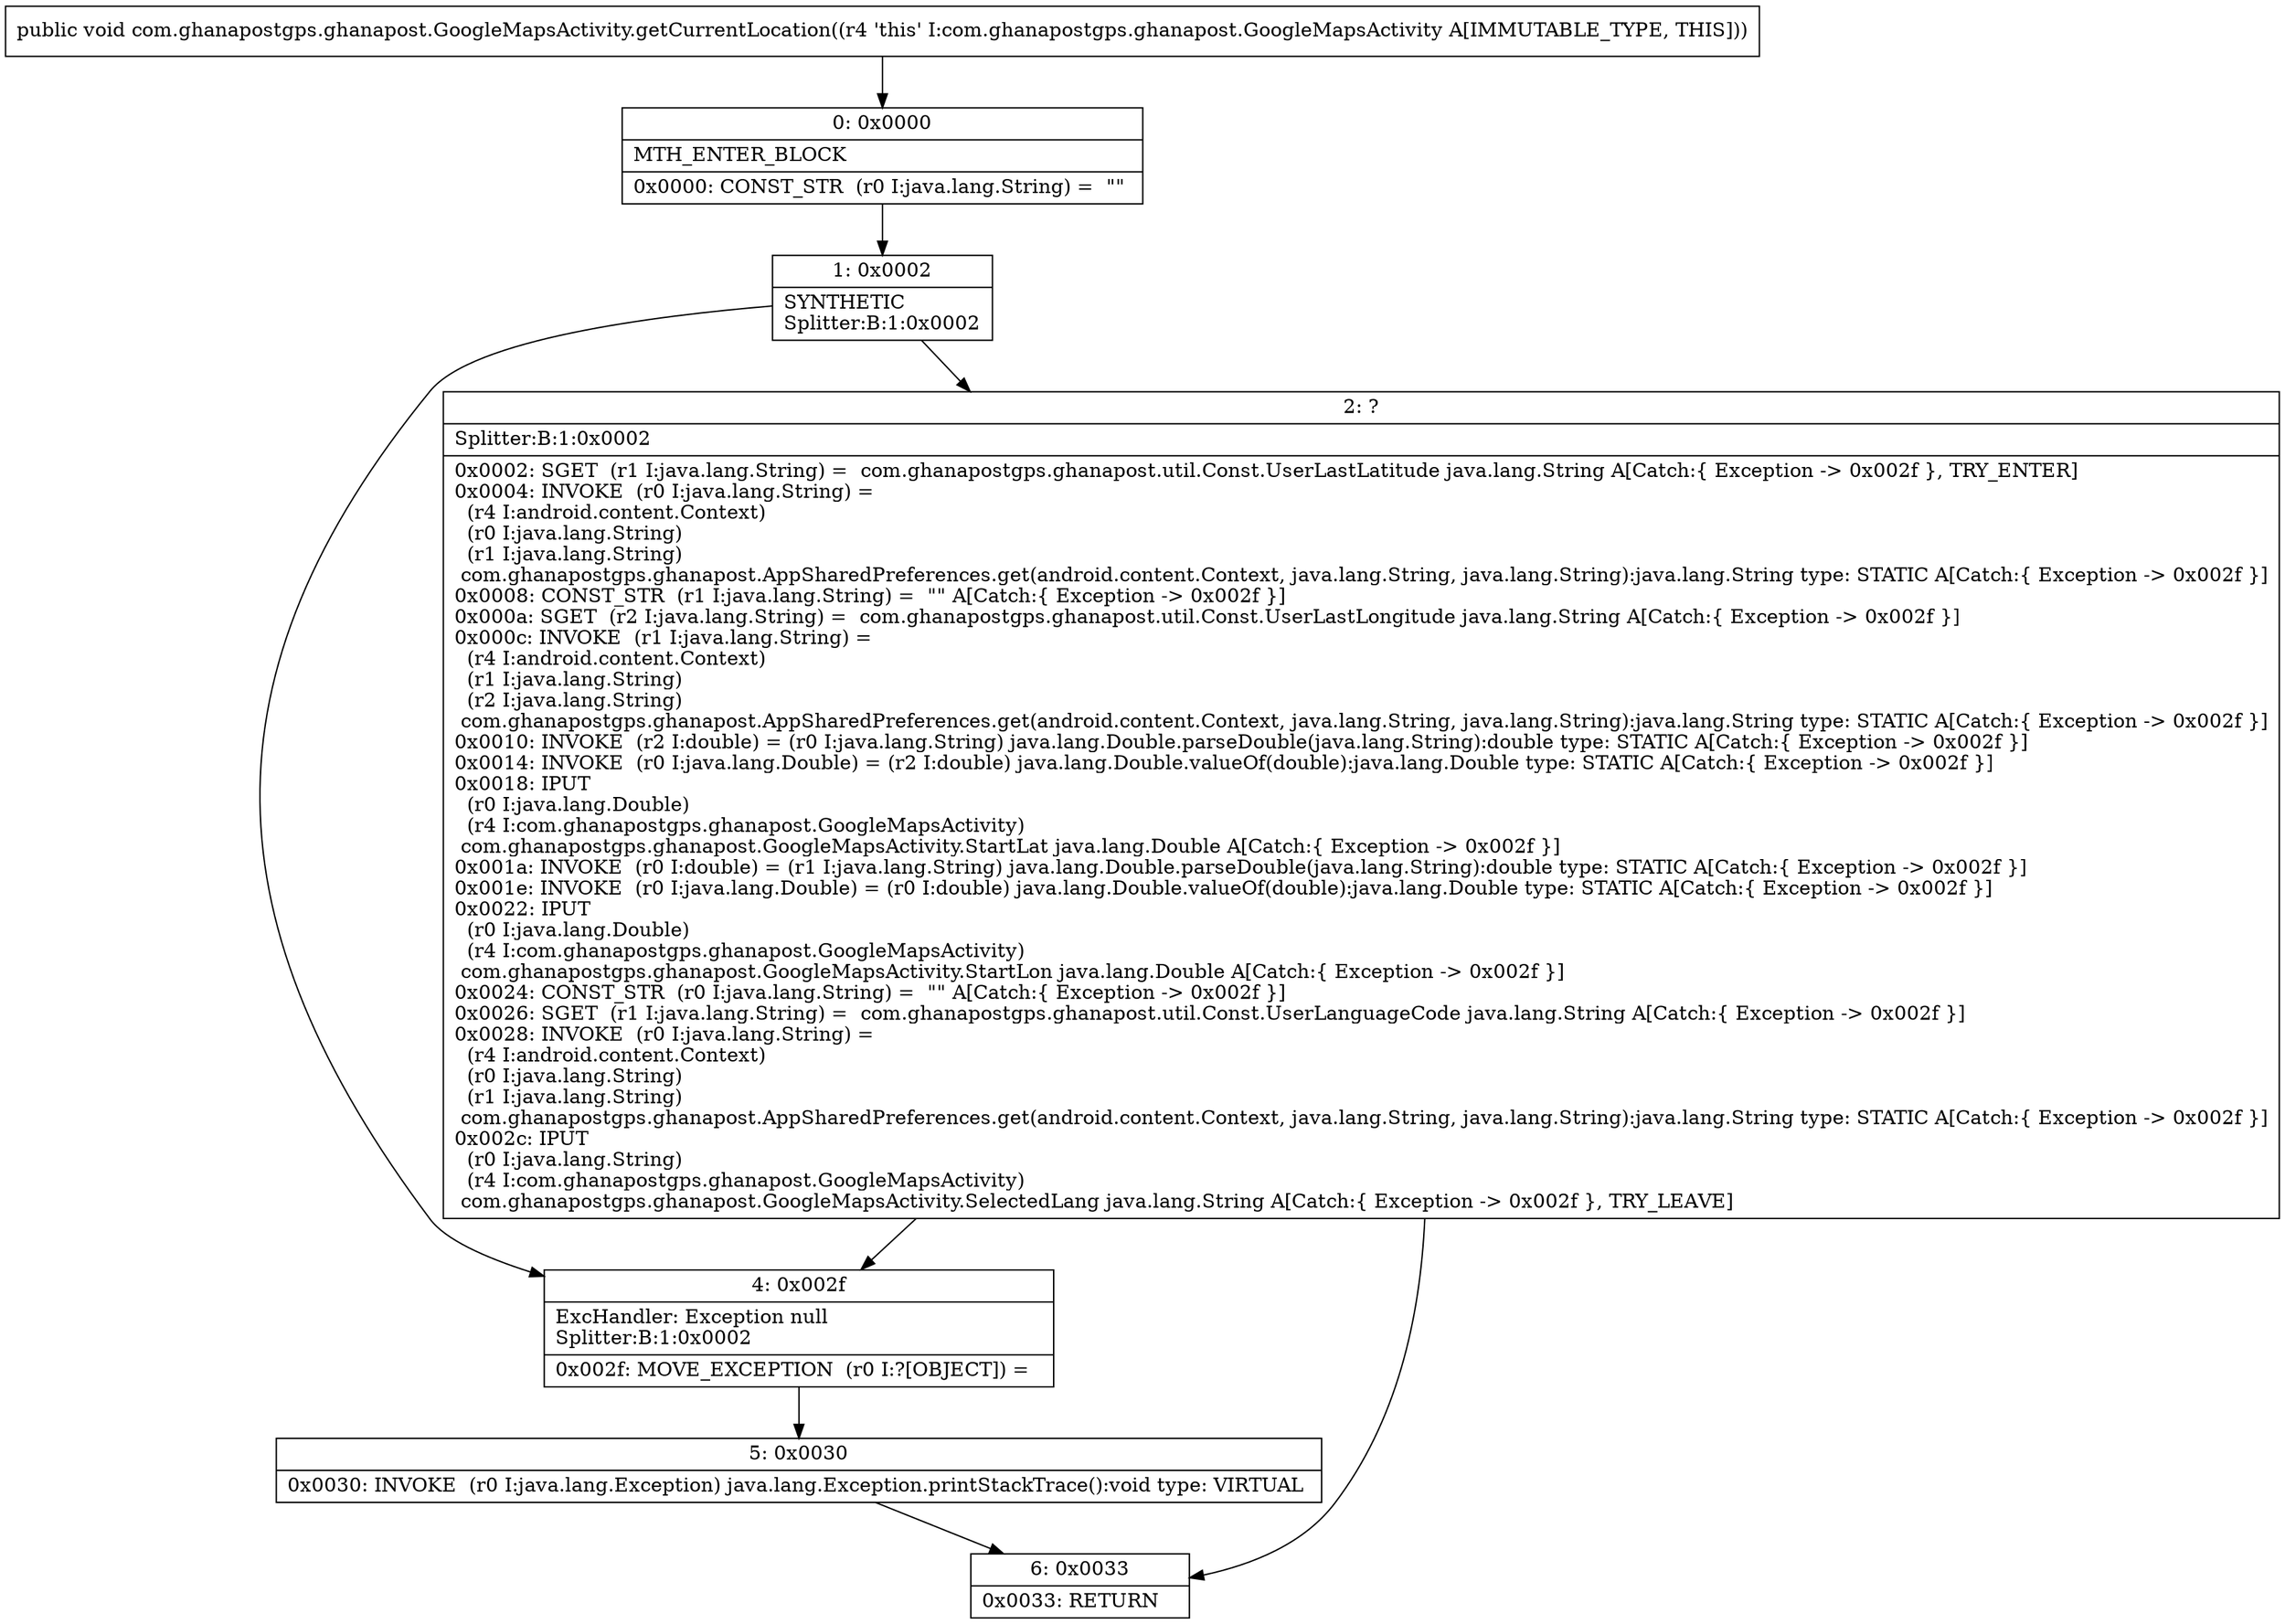 digraph "CFG forcom.ghanapostgps.ghanapost.GoogleMapsActivity.getCurrentLocation()V" {
Node_0 [shape=record,label="{0\:\ 0x0000|MTH_ENTER_BLOCK\l|0x0000: CONST_STR  (r0 I:java.lang.String) =  \"\" \l}"];
Node_1 [shape=record,label="{1\:\ 0x0002|SYNTHETIC\lSplitter:B:1:0x0002\l}"];
Node_2 [shape=record,label="{2\:\ ?|Splitter:B:1:0x0002\l|0x0002: SGET  (r1 I:java.lang.String) =  com.ghanapostgps.ghanapost.util.Const.UserLastLatitude java.lang.String A[Catch:\{ Exception \-\> 0x002f \}, TRY_ENTER]\l0x0004: INVOKE  (r0 I:java.lang.String) = \l  (r4 I:android.content.Context)\l  (r0 I:java.lang.String)\l  (r1 I:java.lang.String)\l com.ghanapostgps.ghanapost.AppSharedPreferences.get(android.content.Context, java.lang.String, java.lang.String):java.lang.String type: STATIC A[Catch:\{ Exception \-\> 0x002f \}]\l0x0008: CONST_STR  (r1 I:java.lang.String) =  \"\" A[Catch:\{ Exception \-\> 0x002f \}]\l0x000a: SGET  (r2 I:java.lang.String) =  com.ghanapostgps.ghanapost.util.Const.UserLastLongitude java.lang.String A[Catch:\{ Exception \-\> 0x002f \}]\l0x000c: INVOKE  (r1 I:java.lang.String) = \l  (r4 I:android.content.Context)\l  (r1 I:java.lang.String)\l  (r2 I:java.lang.String)\l com.ghanapostgps.ghanapost.AppSharedPreferences.get(android.content.Context, java.lang.String, java.lang.String):java.lang.String type: STATIC A[Catch:\{ Exception \-\> 0x002f \}]\l0x0010: INVOKE  (r2 I:double) = (r0 I:java.lang.String) java.lang.Double.parseDouble(java.lang.String):double type: STATIC A[Catch:\{ Exception \-\> 0x002f \}]\l0x0014: INVOKE  (r0 I:java.lang.Double) = (r2 I:double) java.lang.Double.valueOf(double):java.lang.Double type: STATIC A[Catch:\{ Exception \-\> 0x002f \}]\l0x0018: IPUT  \l  (r0 I:java.lang.Double)\l  (r4 I:com.ghanapostgps.ghanapost.GoogleMapsActivity)\l com.ghanapostgps.ghanapost.GoogleMapsActivity.StartLat java.lang.Double A[Catch:\{ Exception \-\> 0x002f \}]\l0x001a: INVOKE  (r0 I:double) = (r1 I:java.lang.String) java.lang.Double.parseDouble(java.lang.String):double type: STATIC A[Catch:\{ Exception \-\> 0x002f \}]\l0x001e: INVOKE  (r0 I:java.lang.Double) = (r0 I:double) java.lang.Double.valueOf(double):java.lang.Double type: STATIC A[Catch:\{ Exception \-\> 0x002f \}]\l0x0022: IPUT  \l  (r0 I:java.lang.Double)\l  (r4 I:com.ghanapostgps.ghanapost.GoogleMapsActivity)\l com.ghanapostgps.ghanapost.GoogleMapsActivity.StartLon java.lang.Double A[Catch:\{ Exception \-\> 0x002f \}]\l0x0024: CONST_STR  (r0 I:java.lang.String) =  \"\" A[Catch:\{ Exception \-\> 0x002f \}]\l0x0026: SGET  (r1 I:java.lang.String) =  com.ghanapostgps.ghanapost.util.Const.UserLanguageCode java.lang.String A[Catch:\{ Exception \-\> 0x002f \}]\l0x0028: INVOKE  (r0 I:java.lang.String) = \l  (r4 I:android.content.Context)\l  (r0 I:java.lang.String)\l  (r1 I:java.lang.String)\l com.ghanapostgps.ghanapost.AppSharedPreferences.get(android.content.Context, java.lang.String, java.lang.String):java.lang.String type: STATIC A[Catch:\{ Exception \-\> 0x002f \}]\l0x002c: IPUT  \l  (r0 I:java.lang.String)\l  (r4 I:com.ghanapostgps.ghanapost.GoogleMapsActivity)\l com.ghanapostgps.ghanapost.GoogleMapsActivity.SelectedLang java.lang.String A[Catch:\{ Exception \-\> 0x002f \}, TRY_LEAVE]\l}"];
Node_4 [shape=record,label="{4\:\ 0x002f|ExcHandler: Exception null\lSplitter:B:1:0x0002\l|0x002f: MOVE_EXCEPTION  (r0 I:?[OBJECT]) =  \l}"];
Node_5 [shape=record,label="{5\:\ 0x0030|0x0030: INVOKE  (r0 I:java.lang.Exception) java.lang.Exception.printStackTrace():void type: VIRTUAL \l}"];
Node_6 [shape=record,label="{6\:\ 0x0033|0x0033: RETURN   \l}"];
MethodNode[shape=record,label="{public void com.ghanapostgps.ghanapost.GoogleMapsActivity.getCurrentLocation((r4 'this' I:com.ghanapostgps.ghanapost.GoogleMapsActivity A[IMMUTABLE_TYPE, THIS])) }"];
MethodNode -> Node_0;
Node_0 -> Node_1;
Node_1 -> Node_2;
Node_1 -> Node_4;
Node_2 -> Node_4;
Node_2 -> Node_6;
Node_4 -> Node_5;
Node_5 -> Node_6;
}

